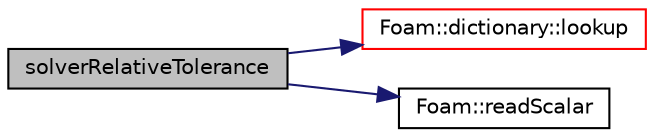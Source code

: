 digraph "solverRelativeTolerance"
{
  bgcolor="transparent";
  edge [fontname="Helvetica",fontsize="10",labelfontname="Helvetica",labelfontsize="10"];
  node [fontname="Helvetica",fontsize="10",shape=record];
  rankdir="LR";
  Node904 [label="solverRelativeTolerance",height=0.2,width=0.4,color="black", fillcolor="grey75", style="filled", fontcolor="black"];
  Node904 -> Node905 [color="midnightblue",fontsize="10",style="solid",fontname="Helvetica"];
  Node905 [label="Foam::dictionary::lookup",height=0.2,width=0.4,color="red",URL="$a27129.html#a6a0727fa523e48977e27348663def509",tooltip="Find and return an entry data stream. "];
  Node904 -> Node1162 [color="midnightblue",fontsize="10",style="solid",fontname="Helvetica"];
  Node1162 [label="Foam::readScalar",height=0.2,width=0.4,color="black",URL="$a21851.html#a828d57f6d9b9806c086a3f840a147115",tooltip="Read whole of buf as a scalar. Return true if succesful. "];
}
